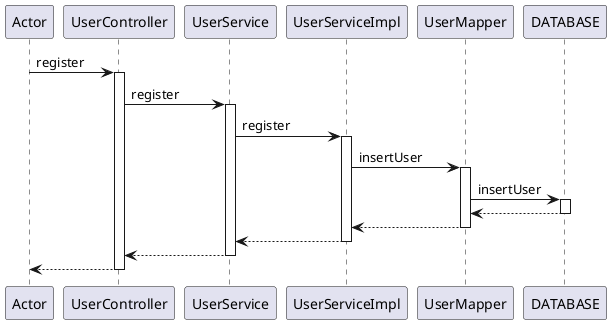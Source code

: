 @startuml
participant Actor
Actor -> UserController : register
activate UserController
UserController -> UserService : register
activate UserService
UserService -> UserServiceImpl : register
activate UserServiceImpl

UserServiceImpl -> UserMapper : insertUser
activate UserMapper
UserMapper -> DATABASE : insertUser
activate DATABASE
DATABASE --> UserMapper
deactivate DATABASE
UserMapper --> UserServiceImpl
deactivate UserMapper

UserServiceImpl --> UserService
deactivate UserServiceImpl
UserService --> UserController
deactivate UserService
return
@enduml